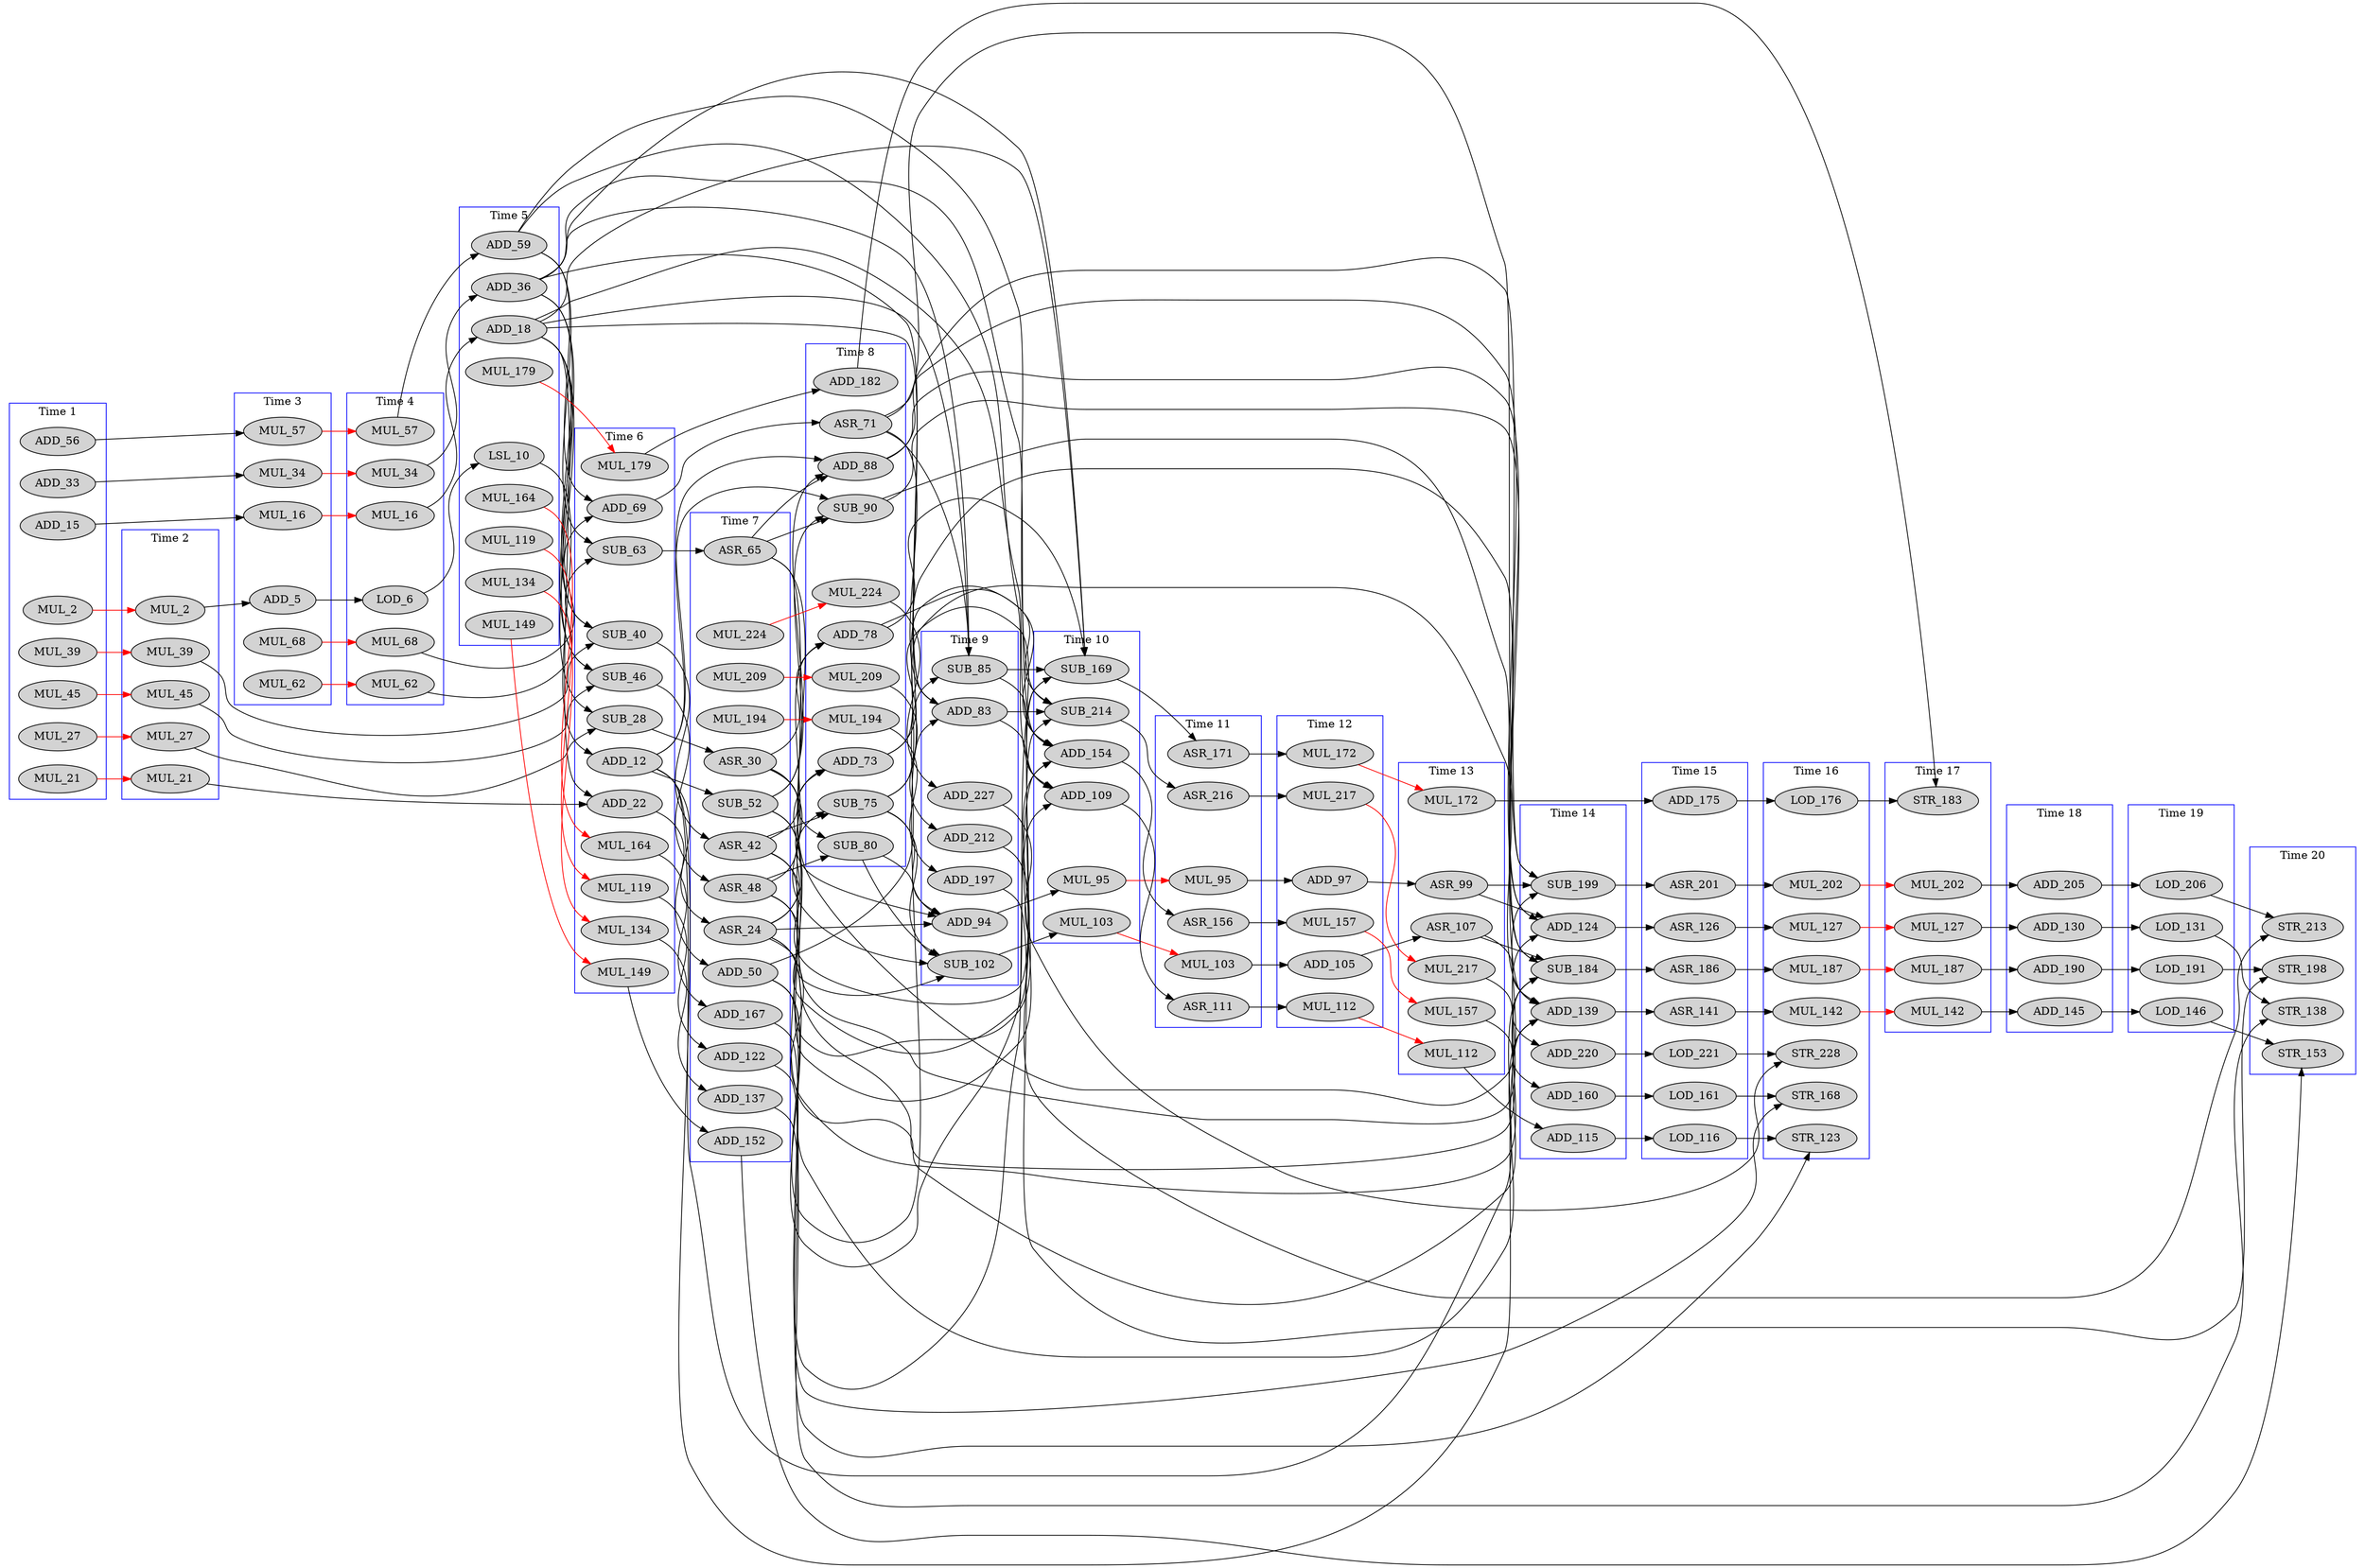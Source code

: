 digraph idctcol_dfg__3 {
  rankdir = LR;
  newrank="true"
  subgraph cluster_1 {
    rank=same;
    node [style=filled];
    label = "Time 1";
    color = blue;
    pseudo_1 [style=invis];
    MUL_2_0 [label=MUL_2]
    ADD_15
    MUL_21_0 [label=MUL_21]
    MUL_27_0 [label=MUL_27]
    ADD_33
    MUL_39_0 [label=MUL_39]
    MUL_45_0 [label=MUL_45]
    ADD_56
  }
  subgraph cluster_2 {
    rank=same;
    node [style=filled];
    label = "Time 2";
    color = blue;
    pseudo_2 [style=invis];
    MUL_2_1 [label=MUL_2]
    MUL_21_1 [label=MUL_21]
    MUL_27_1 [label=MUL_27]
    MUL_39_1 [label=MUL_39]
    MUL_45_1 [label=MUL_45]
  }
  subgraph cluster_3 {
    rank=same;
    node [style=filled];
    label = "Time 3";
    color = blue;
    pseudo_3 [style=invis];
    ADD_5
    MUL_16_0 [label=MUL_16]
    MUL_34_0 [label=MUL_34]
    MUL_57_0 [label=MUL_57]
    MUL_62_0 [label=MUL_62]
    MUL_68_0 [label=MUL_68]
  }
  subgraph cluster_4 {
    rank=same;
    node [style=filled];
    label = "Time 4";
    color = blue;
    pseudo_4 [style=invis];
    LOD_6
    MUL_16_1 [label=MUL_16]
    MUL_34_1 [label=MUL_34]
    MUL_57_1 [label=MUL_57]
    MUL_62_1 [label=MUL_62]
    MUL_68_1 [label=MUL_68]
  }
  subgraph cluster_5 {
    rank=same;
    node [style=filled];
    label = "Time 5";
    color = blue;
    pseudo_5 [style=invis];
    LSL_10
    ADD_18
    ADD_36
    ADD_59
    MUL_119_0 [label=MUL_119]
    MUL_134_0 [label=MUL_134]
    MUL_149_0 [label=MUL_149]
    MUL_164_0 [label=MUL_164]
    MUL_179_0 [label=MUL_179]
  }
  subgraph cluster_6 {
    rank=same;
    node [style=filled];
    label = "Time 6";
    color = blue;
    pseudo_6 [style=invis];
    ADD_12
    ADD_22
    SUB_28
    SUB_40
    SUB_46
    SUB_63
    ADD_69
    MUL_119_1 [label=MUL_119]
    MUL_134_1 [label=MUL_134]
    MUL_149_1 [label=MUL_149]
    MUL_164_1 [label=MUL_164]
    MUL_179_1 [label=MUL_179]
  }
  subgraph cluster_7 {
    rank=same;
    node [style=filled];
    label = "Time 7";
    color = blue;
    pseudo_7 [style=invis];
    ASR_24
    ASR_30
    ASR_42
    ASR_48
    ADD_50
    SUB_52
    ASR_65
    ADD_122
    ADD_137
    ADD_152
    ADD_167
    MUL_194_0 [label=MUL_194]
    MUL_209_0 [label=MUL_209]
    MUL_224_0 [label=MUL_224]
  }
  subgraph cluster_8 {
    rank=same;
    node [style=filled];
    label = "Time 8";
    color = blue;
    pseudo_8 [style=invis];
    ASR_71
    ADD_73
    SUB_75
    ADD_78
    SUB_80
    ADD_88
    SUB_90
    ADD_182
    MUL_194_1 [label=MUL_194]
    MUL_209_1 [label=MUL_209]
    MUL_224_1 [label=MUL_224]
  }
  subgraph cluster_9 {
    rank=same;
    node [style=filled];
    label = "Time 9";
    color = blue;
    pseudo_9 [style=invis];
    ADD_83
    SUB_85
    ADD_94
    SUB_102
    ADD_197
    ADD_212
    ADD_227
  }
  subgraph cluster_10 {
    rank=same;
    node [style=filled];
    label = "Time 10";
    color = blue;
    pseudo_10 [style=invis];
    MUL_95_0 [label=MUL_95]
    MUL_103_0 [label=MUL_103]
    ADD_109
    ADD_154
    SUB_169
    SUB_214
  }
  subgraph cluster_11 {
    rank=same;
    node [style=filled];
    label = "Time 11";
    color = blue;
    pseudo_11 [style=invis];
    MUL_95_1 [label=MUL_95]
    MUL_103_1 [label=MUL_103]
    ASR_111
    ASR_156
    ASR_171
    ASR_216
  }
  subgraph cluster_12 {
    rank=same;
    node [style=filled];
    label = "Time 12";
    color = blue;
    pseudo_12 [style=invis];
    ADD_97
    ADD_105
    MUL_112_0 [label=MUL_112]
    MUL_157_0 [label=MUL_157]
    MUL_172_0 [label=MUL_172]
    MUL_217_0 [label=MUL_217]
  }
  subgraph cluster_13 {
    rank=same;
    node [style=filled];
    label = "Time 13";
    color = blue;
    pseudo_13 [style=invis];
    ASR_99
    ASR_107
    MUL_112_1 [label=MUL_112]
    MUL_157_1 [label=MUL_157]
    MUL_172_1 [label=MUL_172]
    MUL_217_1 [label=MUL_217]
  }
  subgraph cluster_14 {
    rank=same;
    node [style=filled];
    label = "Time 14";
    color = blue;
    pseudo_14 [style=invis];
    ADD_115
    ADD_124
    ADD_139
    ADD_160
    SUB_184
    SUB_199
    ADD_220
  }
  subgraph cluster_15 {
    rank=same;
    node [style=filled];
    label = "Time 15";
    color = blue;
    pseudo_15 [style=invis];
    LOD_116
    ASR_126
    ASR_141
    LOD_161
    ADD_175
    ASR_186
    ASR_201
    LOD_221
  }
  subgraph cluster_16 {
    rank=same;
    node [style=filled];
    label = "Time 16";
    color = blue;
    pseudo_16 [style=invis];
    STR_123
    MUL_127_0 [label=MUL_127]
    MUL_142_0 [label=MUL_142]
    STR_168
    LOD_176
    MUL_187_0 [label=MUL_187]
    MUL_202_0 [label=MUL_202]
    STR_228
  }
  subgraph cluster_17 {
    rank=same;
    node [style=filled];
    label = "Time 17";
    color = blue;
    pseudo_17 [style=invis];
    MUL_127_1 [label=MUL_127]
    MUL_142_1 [label=MUL_142]
    STR_183
    MUL_187_1 [label=MUL_187]
    MUL_202_1 [label=MUL_202]
  }
  subgraph cluster_18 {
    rank=same;
    node [style=filled];
    label = "Time 18";
    color = blue;
    pseudo_18 [style=invis];
    ADD_130
    ADD_145
    ADD_190
    ADD_205
  }
  subgraph cluster_19 {
    rank=same;
    node [style=filled];
    label = "Time 19";
    color = blue;
    pseudo_19 [style=invis];
    LOD_131
    LOD_146
    LOD_191
    LOD_206
  }
  subgraph cluster_20 {
    rank=same;
    node [style=filled];
    label = "Time 20";
    color = blue;
    pseudo_20 [style=invis];
    STR_138
    STR_153
    STR_198
    STR_213
  }
    pseudo_1->pseudo_2 [style=invis];
    pseudo_2->pseudo_3 [style=invis];
    pseudo_3->pseudo_4 [style=invis];
    pseudo_4->pseudo_5 [style=invis];
    pseudo_5->pseudo_6 [style=invis];
    pseudo_6->pseudo_7 [style=invis];
    pseudo_7->pseudo_8 [style=invis];
    pseudo_8->pseudo_9 [style=invis];
    pseudo_9->pseudo_10 [style=invis];
    pseudo_10->pseudo_11 [style=invis];
    pseudo_11->pseudo_12 [style=invis];
    pseudo_12->pseudo_13 [style=invis];
    pseudo_13->pseudo_14 [style=invis];
    pseudo_14->pseudo_15 [style=invis];
    pseudo_15->pseudo_16 [style=invis];
    pseudo_16->pseudo_17 [style=invis];
    pseudo_17->pseudo_18 [style=invis];
    pseudo_18->pseudo_19 [style=invis];
    pseudo_19->pseudo_20 [style=invis];
    MUL_2_0 -> MUL_2_1 [color=red];
    MUL_16_0 -> MUL_16_1 [color=red];
    MUL_21_0 -> MUL_21_1 [color=red];
    MUL_27_0 -> MUL_27_1 [color=red];
    MUL_34_0 -> MUL_34_1 [color=red];
    MUL_39_0 -> MUL_39_1 [color=red];
    MUL_45_0 -> MUL_45_1 [color=red];
    MUL_57_0 -> MUL_57_1 [color=red];
    MUL_62_0 -> MUL_62_1 [color=red];
    MUL_68_0 -> MUL_68_1 [color=red];
    MUL_95_0 -> MUL_95_1 [color=red];
    MUL_103_0 -> MUL_103_1 [color=red];
    MUL_112_0 -> MUL_112_1 [color=red];
    MUL_119_0 -> MUL_119_1 [color=red];
    MUL_127_0 -> MUL_127_1 [color=red];
    MUL_134_0 -> MUL_134_1 [color=red];
    MUL_142_0 -> MUL_142_1 [color=red];
    MUL_149_0 -> MUL_149_1 [color=red];
    MUL_157_0 -> MUL_157_1 [color=red];
    MUL_164_0 -> MUL_164_1 [color=red];
    MUL_172_0 -> MUL_172_1 [color=red];
    MUL_179_0 -> MUL_179_1 [color=red];
    MUL_187_0 -> MUL_187_1 [color=red];
    MUL_194_0 -> MUL_194_1 [color=red];
    MUL_202_0 -> MUL_202_1 [color=red];
    MUL_209_0 -> MUL_209_1 [color=red];
    MUL_217_0 -> MUL_217_1 [color=red];
    MUL_224_0 -> MUL_224_1 [color=red];
    MUL_2_1 -> ADD_5 [ name = 1 ];
    ADD_5 -> LOD_6 [ name = 2 ];
    LOD_6 -> LSL_10 [ name = 3 ];
    LSL_10 -> ADD_12 [ name = 5 ];
    ADD_12 -> ADD_50 [ name = 7 ];
    ADD_12 -> SUB_52 [ name = 8 ];
    ADD_12 -> ADD_88 [ name = 9 ];
    ADD_12 -> SUB_90 [ name = 10 ];
    ADD_12 -> ADD_139 [ name = 11 ];
    ADD_12 -> SUB_184 [ name = 12 ];
    ADD_15 -> MUL_16_0 [ name = 14 ];
    MUL_16_1 -> ADD_18 [ name = 15 ];
    ADD_18 -> ADD_22 [ name = 17 ];
    ADD_18 -> SUB_28 [ name = 18 ];
    ADD_18 -> SUB_40 [ name = 19 ];
    ADD_18 -> SUB_46 [ name = 20 ];
    ADD_18 -> ADD_83 [ name = 21 ];
    ADD_18 -> SUB_85 [ name = 22 ];
    ADD_18 -> ADD_154 [ name = 23 ];
    ADD_18 -> SUB_169 [ name = 24 ];
    MUL_21_1 -> ADD_22 [ name = 26 ];
    ADD_22 -> ASR_24 [ name = 27 ];
    ASR_24 -> ADD_73 [ name = 29 ];
    ASR_24 -> SUB_75 [ name = 30 ];
    ASR_24 -> ADD_94 [ name = 31 ];
    ASR_24 -> SUB_102 [ name = 32 ];
    ASR_24 -> ADD_139 [ name = 33 ];
    ASR_24 -> SUB_184 [ name = 34 ];
    MUL_27_1 -> SUB_28 [ name = 36 ];
    SUB_28 -> ASR_30 [ name = 37 ];
    ASR_30 -> ADD_78 [ name = 39 ];
    ASR_30 -> SUB_80 [ name = 40 ];
    ASR_30 -> ADD_94 [ name = 41 ];
    ASR_30 -> SUB_102 [ name = 42 ];
    ADD_33 -> MUL_34_0 [ name = 44 ];
    MUL_34_1 -> ADD_36 [ name = 45 ];
    ADD_36 -> SUB_40 [ name = 47 ];
    ADD_36 -> SUB_46 [ name = 48 ];
    ADD_36 -> ADD_83 [ name = 49 ];
    ADD_36 -> SUB_85 [ name = 50 ];
    ADD_36 -> ADD_154 [ name = 51 ];
    ADD_36 -> SUB_169 [ name = 52 ];
    MUL_39_1 -> SUB_40 [ name = 54 ];
    SUB_40 -> ASR_42 [ name = 55 ];
    ASR_42 -> ADD_73 [ name = 57 ];
    ASR_42 -> SUB_75 [ name = 58 ];
    ASR_42 -> ADD_154 [ name = 59 ];
    ASR_42 -> SUB_169 [ name = 60 ];
    MUL_45_1 -> SUB_46 [ name = 62 ];
    SUB_46 -> ASR_48 [ name = 63 ];
    ASR_48 -> ADD_78 [ name = 65 ];
    ASR_48 -> SUB_80 [ name = 66 ];
    ASR_48 -> ADD_109 [ name = 67 ];
    ASR_48 -> SUB_214 [ name = 68 ];
    ADD_50 -> ADD_83 [ name = 69 ];
    ADD_50 -> SUB_85 [ name = 70 ];
    ADD_50 -> ADD_154 [ name = 71 ];
    ADD_50 -> SUB_169 [ name = 72 ];
    SUB_52 -> ADD_88 [ name = 73 ];
    SUB_52 -> SUB_90 [ name = 74 ];
    SUB_52 -> ADD_139 [ name = 75 ];
    SUB_52 -> SUB_184 [ name = 76 ];
    ADD_56 -> MUL_57_0 [ name = 78 ];
    MUL_57_1 -> ADD_59 [ name = 79 ];
    ADD_59 -> SUB_63 [ name = 81 ];
    ADD_59 -> ADD_69 [ name = 82 ];
    ADD_59 -> ADD_109 [ name = 83 ];
    ADD_59 -> SUB_214 [ name = 84 ];
    MUL_62_1 -> SUB_63 [ name = 86 ];
    SUB_63 -> ASR_65 [ name = 87 ];
    ASR_65 -> ADD_88 [ name = 89 ];
    ASR_65 -> SUB_90 [ name = 90 ];
    ASR_65 -> ADD_124 [ name = 91 ];
    ASR_65 -> SUB_199 [ name = 92 ];
    MUL_68_1 -> ADD_69 [ name = 94 ];
    ADD_69 -> ASR_71 [ name = 95 ];
    ASR_71 -> ADD_83 [ name = 97 ];
    ASR_71 -> SUB_85 [ name = 98 ];
    ASR_71 -> ADD_124 [ name = 99 ];
    ASR_71 -> SUB_199 [ name = 100 ];
    ADD_73 -> ADD_109 [ name = 101 ];
    ADD_73 -> SUB_214 [ name = 102 ];
    SUB_75 -> ADD_94 [ name = 103 ];
    SUB_75 -> SUB_102 [ name = 104 ];
    SUB_75 -> ADD_139 [ name = 105 ];
    SUB_75 -> SUB_184 [ name = 106 ];
    ADD_78 -> ADD_154 [ name = 107 ];
    ADD_78 -> SUB_169 [ name = 108 ];
    SUB_80 -> ADD_94 [ name = 109 ];
    SUB_80 -> SUB_102 [ name = 110 ];
    ADD_83 -> ADD_109 [ name = 111 ];
    ADD_83 -> SUB_214 [ name = 112 ];
    SUB_85 -> ADD_154 [ name = 113 ];
    SUB_85 -> SUB_169 [ name = 114 ];
    ADD_88 -> ADD_124 [ name = 115 ];
    ADD_88 -> SUB_199 [ name = 116 ];
    SUB_90 -> ADD_139 [ name = 117 ];
    SUB_90 -> SUB_184 [ name = 118 ];
    ADD_94 -> MUL_95_0 [ name = 120 ];
    MUL_95_1 -> ADD_97 [ name = 121 ];
    ADD_97 -> ASR_99 [ name = 123 ];
    ASR_99 -> ADD_124 [ name = 125 ];
    ASR_99 -> SUB_199 [ name = 126 ];
    SUB_102 -> MUL_103_0 [ name = 128 ];
    MUL_103_1 -> ADD_105 [ name = 129 ];
    ADD_105 -> ASR_107 [ name = 131 ];
    ASR_107 -> ADD_139 [ name = 133 ];
    ASR_107 -> SUB_184 [ name = 134 ];
    ADD_109 -> ASR_111 [ name = 135 ];
    ASR_111 -> MUL_112_0 [ name = 137 ];
    MUL_112_1 -> ADD_115 [ name = 138 ];
    ADD_115 -> LOD_116 [ name = 139 ];
    LOD_116 -> STR_123 [ name = 140 ];
    MUL_119_1 -> ADD_122 [ name = 142 ];
    ADD_122 -> STR_123 [ name = 143 ];
    ADD_124 -> ASR_126 [ name = 144 ];
    ASR_126 -> MUL_127_0 [ name = 146 ];
    MUL_127_1 -> ADD_130 [ name = 147 ];
    ADD_130 -> LOD_131 [ name = 148 ];
    LOD_131 -> STR_138 [ name = 149 ];
    MUL_134_1 -> ADD_137 [ name = 151 ];
    ADD_137 -> STR_138 [ name = 152 ];
    ADD_139 -> ASR_141 [ name = 153 ];
    ASR_141 -> MUL_142_0 [ name = 155 ];
    MUL_142_1 -> ADD_145 [ name = 156 ];
    ADD_145 -> LOD_146 [ name = 157 ];
    LOD_146 -> STR_153 [ name = 158 ];
    MUL_149_1 -> ADD_152 [ name = 160 ];
    ADD_152 -> STR_153 [ name = 161 ];
    ADD_154 -> ASR_156 [ name = 162 ];
    ASR_156 -> MUL_157_0 [ name = 164 ];
    MUL_157_1 -> ADD_160 [ name = 165 ];
    ADD_160 -> LOD_161 [ name = 166 ];
    LOD_161 -> STR_168 [ name = 167 ];
    MUL_164_1 -> ADD_167 [ name = 169 ];
    ADD_167 -> STR_168 [ name = 170 ];
    SUB_169 -> ASR_171 [ name = 171 ];
    ASR_171 -> MUL_172_0 [ name = 173 ];
    MUL_172_1 -> ADD_175 [ name = 174 ];
    ADD_175 -> LOD_176 [ name = 175 ];
    LOD_176 -> STR_183 [ name = 176 ];
    MUL_179_1 -> ADD_182 [ name = 178 ];
    ADD_182 -> STR_183 [ name = 179 ];
    SUB_184 -> ASR_186 [ name = 180 ];
    ASR_186 -> MUL_187_0 [ name = 182 ];
    MUL_187_1 -> ADD_190 [ name = 183 ];
    ADD_190 -> LOD_191 [ name = 184 ];
    LOD_191 -> STR_198 [ name = 185 ];
    MUL_194_1 -> ADD_197 [ name = 187 ];
    ADD_197 -> STR_198 [ name = 188 ];
    SUB_199 -> ASR_201 [ name = 189 ];
    ASR_201 -> MUL_202_0 [ name = 191 ];
    MUL_202_1 -> ADD_205 [ name = 192 ];
    ADD_205 -> LOD_206 [ name = 193 ];
    LOD_206 -> STR_213 [ name = 194 ];
    MUL_209_1 -> ADD_212 [ name = 196 ];
    ADD_212 -> STR_213 [ name = 197 ];
    SUB_214 -> ASR_216 [ name = 198 ];
    ASR_216 -> MUL_217_0 [ name = 200 ];
    MUL_217_1 -> ADD_220 [ name = 201 ];
    ADD_220 -> LOD_221 [ name = 202 ];
    LOD_221 -> STR_228 [ name = 203 ];
    MUL_224_1 -> ADD_227 [ name = 205 ];
    ADD_227 -> STR_228 [ name = 206 ];
}